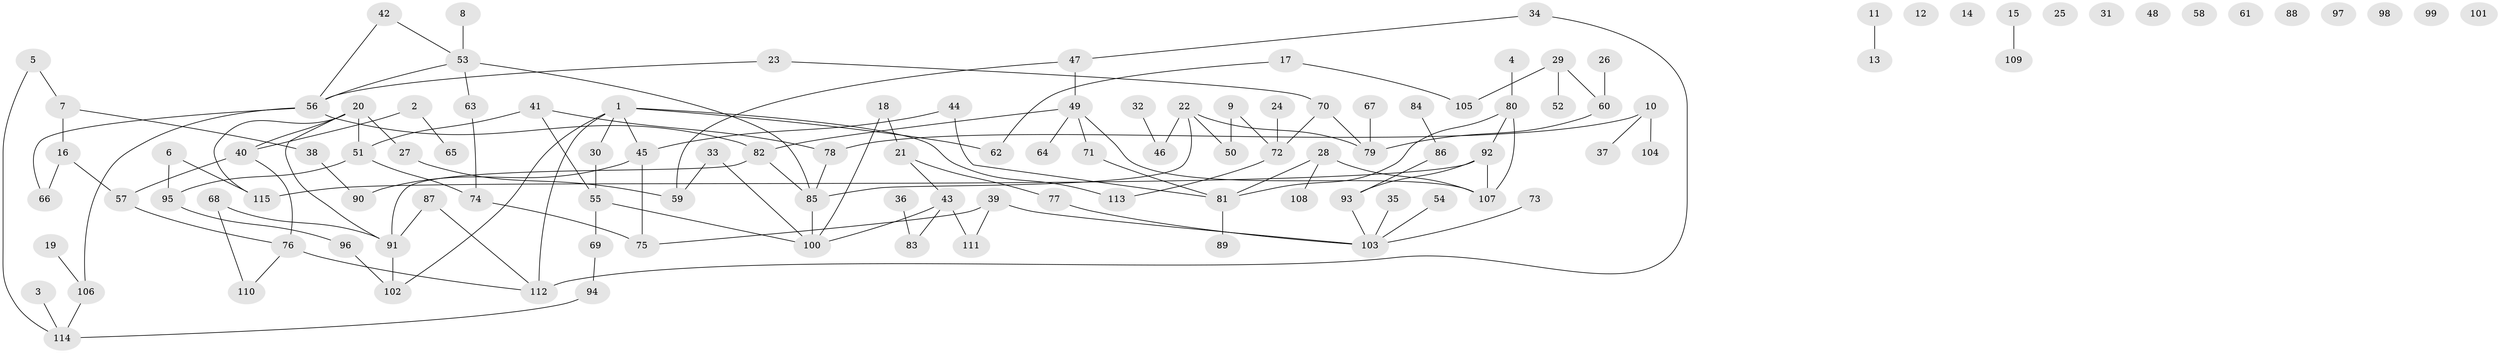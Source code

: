 // coarse degree distribution, {7: 0.03508771929824561, 2: 0.21052631578947367, 1: 0.21052631578947367, 10: 0.03508771929824561, 3: 0.08771929824561403, 0: 0.24561403508771928, 4: 0.08771929824561403, 5: 0.07017543859649122, 9: 0.017543859649122806}
// Generated by graph-tools (version 1.1) at 2025/16/03/04/25 18:16:25]
// undirected, 115 vertices, 133 edges
graph export_dot {
graph [start="1"]
  node [color=gray90,style=filled];
  1;
  2;
  3;
  4;
  5;
  6;
  7;
  8;
  9;
  10;
  11;
  12;
  13;
  14;
  15;
  16;
  17;
  18;
  19;
  20;
  21;
  22;
  23;
  24;
  25;
  26;
  27;
  28;
  29;
  30;
  31;
  32;
  33;
  34;
  35;
  36;
  37;
  38;
  39;
  40;
  41;
  42;
  43;
  44;
  45;
  46;
  47;
  48;
  49;
  50;
  51;
  52;
  53;
  54;
  55;
  56;
  57;
  58;
  59;
  60;
  61;
  62;
  63;
  64;
  65;
  66;
  67;
  68;
  69;
  70;
  71;
  72;
  73;
  74;
  75;
  76;
  77;
  78;
  79;
  80;
  81;
  82;
  83;
  84;
  85;
  86;
  87;
  88;
  89;
  90;
  91;
  92;
  93;
  94;
  95;
  96;
  97;
  98;
  99;
  100;
  101;
  102;
  103;
  104;
  105;
  106;
  107;
  108;
  109;
  110;
  111;
  112;
  113;
  114;
  115;
  1 -- 30;
  1 -- 45;
  1 -- 62;
  1 -- 102;
  1 -- 112;
  1 -- 113;
  2 -- 40;
  2 -- 65;
  3 -- 114;
  4 -- 80;
  5 -- 7;
  5 -- 114;
  6 -- 95;
  6 -- 115;
  7 -- 16;
  7 -- 38;
  8 -- 53;
  9 -- 50;
  9 -- 72;
  10 -- 37;
  10 -- 78;
  10 -- 104;
  11 -- 13;
  15 -- 109;
  16 -- 57;
  16 -- 66;
  17 -- 62;
  17 -- 105;
  18 -- 21;
  18 -- 100;
  19 -- 106;
  20 -- 27;
  20 -- 40;
  20 -- 51;
  20 -- 91;
  20 -- 115;
  21 -- 43;
  21 -- 77;
  22 -- 46;
  22 -- 50;
  22 -- 79;
  22 -- 85;
  23 -- 56;
  23 -- 70;
  24 -- 72;
  26 -- 60;
  27 -- 59;
  28 -- 81;
  28 -- 107;
  28 -- 108;
  29 -- 52;
  29 -- 60;
  29 -- 105;
  30 -- 55;
  32 -- 46;
  33 -- 59;
  33 -- 100;
  34 -- 47;
  34 -- 112;
  35 -- 103;
  36 -- 83;
  38 -- 90;
  39 -- 75;
  39 -- 103;
  39 -- 111;
  40 -- 57;
  40 -- 76;
  41 -- 51;
  41 -- 55;
  41 -- 78;
  42 -- 53;
  42 -- 56;
  43 -- 83;
  43 -- 100;
  43 -- 111;
  44 -- 45;
  44 -- 81;
  45 -- 75;
  45 -- 90;
  47 -- 49;
  47 -- 59;
  49 -- 64;
  49 -- 71;
  49 -- 82;
  49 -- 107;
  51 -- 74;
  51 -- 95;
  53 -- 56;
  53 -- 63;
  53 -- 85;
  54 -- 103;
  55 -- 69;
  55 -- 100;
  56 -- 66;
  56 -- 82;
  56 -- 106;
  57 -- 76;
  60 -- 79;
  63 -- 74;
  67 -- 79;
  68 -- 91;
  68 -- 110;
  69 -- 94;
  70 -- 72;
  70 -- 79;
  71 -- 81;
  72 -- 113;
  73 -- 103;
  74 -- 75;
  76 -- 110;
  76 -- 112;
  77 -- 103;
  78 -- 85;
  80 -- 81;
  80 -- 92;
  80 -- 107;
  81 -- 89;
  82 -- 85;
  82 -- 91;
  84 -- 86;
  85 -- 100;
  86 -- 93;
  87 -- 91;
  87 -- 112;
  91 -- 102;
  92 -- 93;
  92 -- 107;
  92 -- 115;
  93 -- 103;
  94 -- 114;
  95 -- 96;
  96 -- 102;
  106 -- 114;
}
